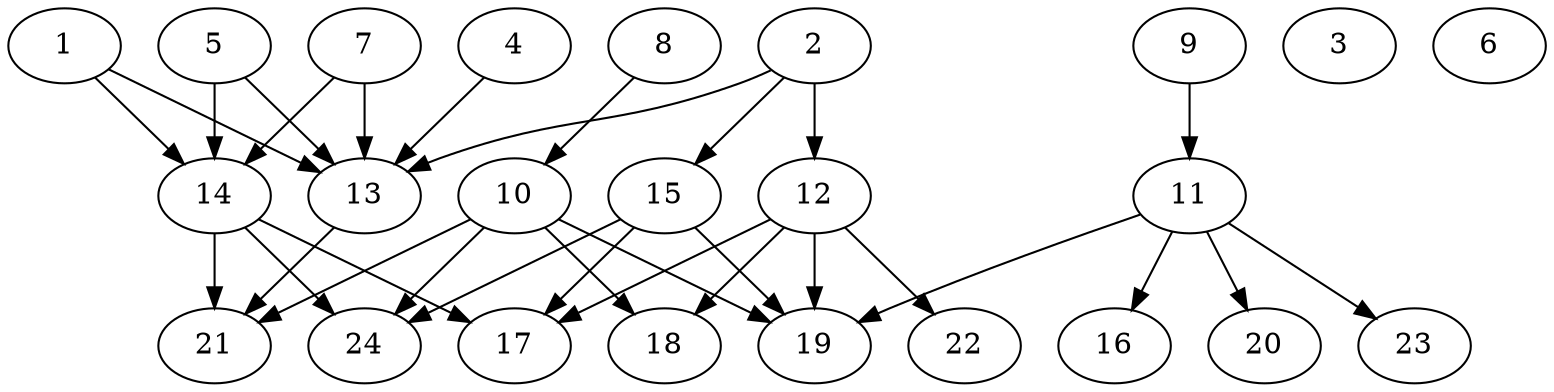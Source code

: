 // DAG (tier=2-normal, mode=compute, n=24, ccr=0.378, fat=0.693, density=0.577, regular=0.600, jump=0.154, mindata=524288, maxdata=8388608)
// DAG automatically generated by daggen at Sun Aug 24 16:33:33 2025
// /home/ermia/Project/Environments/daggen/bin/daggen --dot --ccr 0.378 --fat 0.693 --regular 0.600 --density 0.577 --jump 0.154 --mindata 524288 --maxdata 8388608 -n 24 
digraph G {
  1 [size="129511961345940304", alpha="0.08", expect_size="64755980672970152"]
  1 -> 13 [size ="65250963488768"]
  1 -> 14 [size ="65250963488768"]
  2 [size="53860776104037449728", alpha="0.09", expect_size="26930388052018724864"]
  2 -> 12 [size ="114096343089152"]
  2 -> 13 [size ="114096343089152"]
  2 -> 15 [size ="114096343089152"]
  3 [size="829023149731137", alpha="0.09", expect_size="414511574865568"]
  4 [size="525206639057853888", alpha="0.15", expect_size="262603319528926944"]
  4 -> 13 [size ="197483804229632"]
  5 [size="8175940736879831", alpha="0.11", expect_size="4087970368439915"]
  5 -> 13 [size ="346826158899200"]
  5 -> 14 [size ="346826158899200"]
  6 [size="6942784672049897", alpha="0.03", expect_size="3471392336024948"]
  7 [size="7653866312503877", alpha="0.08", expect_size="3826933156251938"]
  7 -> 13 [size ="161445211799552"]
  7 -> 14 [size ="161445211799552"]
  8 [size="199103701084176096", alpha="0.13", expect_size="99551850542088048"]
  8 -> 10 [size ="77269355724800"]
  9 [size="303952647125097920", alpha="0.00", expect_size="151976323562548960"]
  9 -> 11 [size ="224738995601408"]
  10 [size="185435418335155680", alpha="0.10", expect_size="92717709167577840"]
  10 -> 18 [size ="92406900850688"]
  10 -> 19 [size ="92406900850688"]
  10 -> 21 [size ="92406900850688"]
  10 -> 24 [size ="92406900850688"]
  11 [size="45957805768502673408", alpha="0.19", expect_size="22978902884251336704"]
  11 -> 16 [size ="102643041042432"]
  11 -> 19 [size ="102643041042432"]
  11 -> 20 [size ="102643041042432"]
  11 -> 23 [size ="102643041042432"]
  12 [size="295961973323885", alpha="0.16", expect_size="147980986661942"]
  12 -> 17 [size ="5862764576768"]
  12 -> 18 [size ="5862764576768"]
  12 -> 19 [size ="5862764576768"]
  12 -> 22 [size ="5862764576768"]
  13 [size="62652940871313", alpha="0.09", expect_size="31326470435656"]
  13 -> 21 [size ="5275167752192"]
  14 [size="570630428688384000000", alpha="0.10", expect_size="285315214344192000000"]
  14 -> 17 [size ="550376570880000"]
  14 -> 21 [size ="550376570880000"]
  14 -> 24 [size ="550376570880000"]
  15 [size="6149446640983603", alpha="0.19", expect_size="3074723320491801"]
  15 -> 17 [size ="250719462490112"]
  15 -> 19 [size ="250719462490112"]
  15 -> 24 [size ="250719462490112"]
  16 [size="2494891345625698", alpha="0.17", expect_size="1247445672812849"]
  17 [size="3949358768696560", alpha="0.14", expect_size="1974679384348280"]
  18 [size="2073564547632083", alpha="0.14", expect_size="1036782273816041"]
  19 [size="2176692002167050", alpha="0.10", expect_size="1088346001083525"]
  20 [size="633541468576347008", alpha="0.19", expect_size="316770734288173504"]
  21 [size="6193894076777488", alpha="0.09", expect_size="3096947038388744"]
  22 [size="610890733452927104", alpha="0.05", expect_size="305445366726463552"]
  23 [size="18290232601773867008", alpha="0.10", expect_size="9145116300886933504"]
  24 [size="865823192350047488", alpha="0.03", expect_size="432911596175023744"]
}